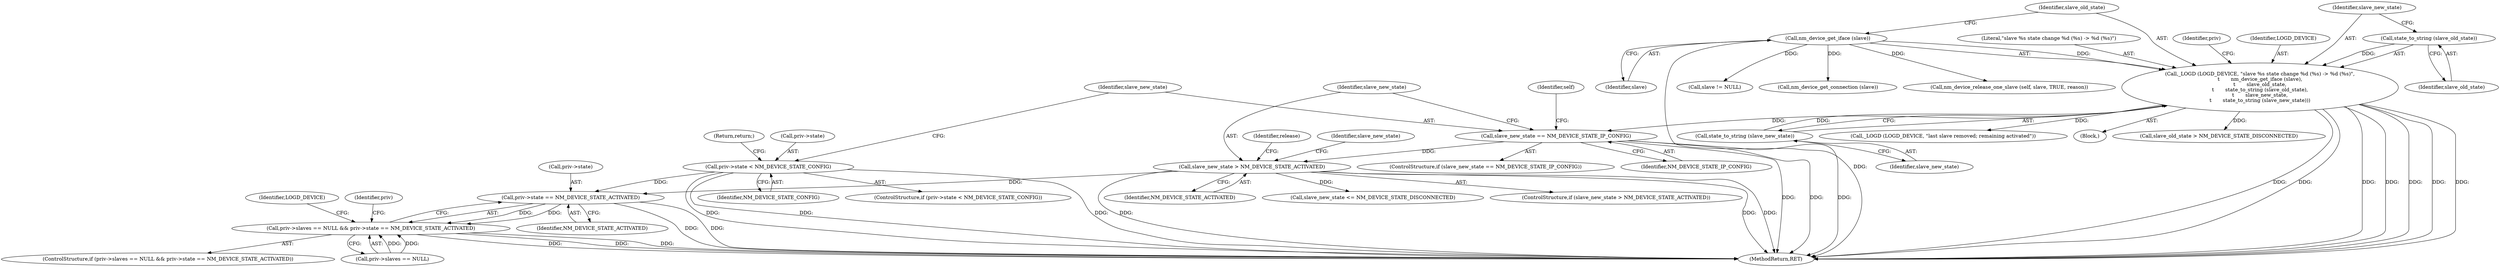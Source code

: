 digraph "0_NetworkManager_d5fc88e573fa58b93034b04d35a2454f5d28cad9@pointer" {
"1002060" [label="(Call,priv->state == NM_DEVICE_STATE_ACTIVATED)"];
"1002009" [label="(Call,priv->state < NM_DEVICE_STATE_CONFIG)"];
"1002026" [label="(Call,slave_new_state > NM_DEVICE_STATE_ACTIVATED)"];
"1002016" [label="(Call,slave_new_state == NM_DEVICE_STATE_IP_CONFIG)"];
"1001997" [label="(Call,_LOGD (LOGD_DEVICE, \"slave %s state change %d (%s) -> %d (%s)\",\n\t       nm_device_get_iface (slave),\n\t       slave_old_state,\n\t       state_to_string (slave_old_state),\n\t       slave_new_state,\n\t       state_to_string (slave_new_state)))"];
"1002000" [label="(Call,nm_device_get_iface (slave))"];
"1002003" [label="(Call,state_to_string (slave_old_state))"];
"1002006" [label="(Call,state_to_string (slave_new_state))"];
"1002054" [label="(Call,priv->slaves == NULL && priv->state == NM_DEVICE_STATE_ACTIVATED)"];
"1002027" [label="(Identifier,slave_new_state)"];
"1002005" [label="(Identifier,slave_new_state)"];
"1001997" [label="(Call,_LOGD (LOGD_DEVICE, \"slave %s state change %d (%s) -> %d (%s)\",\n\t       nm_device_get_iface (slave),\n\t       slave_old_state,\n\t       state_to_string (slave_old_state),\n\t       slave_new_state,\n\t       state_to_string (slave_new_state)))"];
"1002030" [label="(Identifier,release)"];
"1002016" [label="(Call,slave_new_state == NM_DEVICE_STATE_IP_CONFIG)"];
"1002028" [label="(Identifier,NM_DEVICE_STATE_ACTIVATED)"];
"1002053" [label="(ControlStructure,if (priv->slaves == NULL && priv->state == NM_DEVICE_STATE_ACTIVATED))"];
"1002007" [label="(Identifier,slave_new_state)"];
"1002006" [label="(Call,state_to_string (slave_new_state))"];
"1002004" [label="(Identifier,slave_old_state)"];
"1002081" [label="(Call,slave != NULL)"];
"1002014" [label="(Return,return;)"];
"1001999" [label="(Literal,\"slave %s state change %d (%s) -> %d (%s)\")"];
"1002010" [label="(Call,priv->state)"];
"1002035" [label="(Call,slave_new_state <= NM_DEVICE_STATE_DISCONNECTED)"];
"1002061" [label="(Call,priv->state)"];
"1002065" [label="(Call,_LOGD (LOGD_DEVICE, \"last slave removed; remaining activated\"))"];
"1002036" [label="(Identifier,slave_new_state)"];
"1002066" [label="(Identifier,LOGD_DEVICE)"];
"1002022" [label="(Call,nm_device_get_connection (slave))"];
"1002071" [label="(Identifier,priv)"];
"1002064" [label="(Identifier,NM_DEVICE_STATE_ACTIVATED)"];
"1002020" [label="(Identifier,self)"];
"1002055" [label="(Call,priv->slaves == NULL)"];
"1002015" [label="(ControlStructure,if (slave_new_state == NM_DEVICE_STATE_IP_CONFIG))"];
"1002026" [label="(Call,slave_new_state > NM_DEVICE_STATE_ACTIVATED)"];
"1002002" [label="(Identifier,slave_old_state)"];
"1002048" [label="(Call,nm_device_release_one_slave (self, slave, TRUE, reason))"];
"1001987" [label="(Block,)"];
"1002008" [label="(ControlStructure,if (priv->state < NM_DEVICE_STATE_CONFIG))"];
"1002054" [label="(Call,priv->slaves == NULL && priv->state == NM_DEVICE_STATE_ACTIVATED)"];
"1002060" [label="(Call,priv->state == NM_DEVICE_STATE_ACTIVATED)"];
"1002038" [label="(Call,slave_old_state > NM_DEVICE_STATE_DISCONNECTED)"];
"1002017" [label="(Identifier,slave_new_state)"];
"1002013" [label="(Identifier,NM_DEVICE_STATE_CONFIG)"];
"1002018" [label="(Identifier,NM_DEVICE_STATE_IP_CONFIG)"];
"1002000" [label="(Call,nm_device_get_iface (slave))"];
"1002011" [label="(Identifier,priv)"];
"1002003" [label="(Call,state_to_string (slave_old_state))"];
"1007368" [label="(MethodReturn,RET)"];
"1001998" [label="(Identifier,LOGD_DEVICE)"];
"1002025" [label="(ControlStructure,if (slave_new_state > NM_DEVICE_STATE_ACTIVATED))"];
"1002001" [label="(Identifier,slave)"];
"1002009" [label="(Call,priv->state < NM_DEVICE_STATE_CONFIG)"];
"1002060" -> "1002054"  [label="AST: "];
"1002060" -> "1002064"  [label="CFG: "];
"1002061" -> "1002060"  [label="AST: "];
"1002064" -> "1002060"  [label="AST: "];
"1002054" -> "1002060"  [label="CFG: "];
"1002060" -> "1007368"  [label="DDG: "];
"1002060" -> "1007368"  [label="DDG: "];
"1002060" -> "1002054"  [label="DDG: "];
"1002060" -> "1002054"  [label="DDG: "];
"1002009" -> "1002060"  [label="DDG: "];
"1002026" -> "1002060"  [label="DDG: "];
"1002009" -> "1002008"  [label="AST: "];
"1002009" -> "1002013"  [label="CFG: "];
"1002010" -> "1002009"  [label="AST: "];
"1002013" -> "1002009"  [label="AST: "];
"1002014" -> "1002009"  [label="CFG: "];
"1002017" -> "1002009"  [label="CFG: "];
"1002009" -> "1007368"  [label="DDG: "];
"1002009" -> "1007368"  [label="DDG: "];
"1002009" -> "1007368"  [label="DDG: "];
"1002026" -> "1002025"  [label="AST: "];
"1002026" -> "1002028"  [label="CFG: "];
"1002027" -> "1002026"  [label="AST: "];
"1002028" -> "1002026"  [label="AST: "];
"1002030" -> "1002026"  [label="CFG: "];
"1002036" -> "1002026"  [label="CFG: "];
"1002026" -> "1007368"  [label="DDG: "];
"1002026" -> "1007368"  [label="DDG: "];
"1002026" -> "1007368"  [label="DDG: "];
"1002016" -> "1002026"  [label="DDG: "];
"1002026" -> "1002035"  [label="DDG: "];
"1002016" -> "1002015"  [label="AST: "];
"1002016" -> "1002018"  [label="CFG: "];
"1002017" -> "1002016"  [label="AST: "];
"1002018" -> "1002016"  [label="AST: "];
"1002020" -> "1002016"  [label="CFG: "];
"1002027" -> "1002016"  [label="CFG: "];
"1002016" -> "1007368"  [label="DDG: "];
"1002016" -> "1007368"  [label="DDG: "];
"1002016" -> "1007368"  [label="DDG: "];
"1001997" -> "1002016"  [label="DDG: "];
"1001997" -> "1001987"  [label="AST: "];
"1001997" -> "1002006"  [label="CFG: "];
"1001998" -> "1001997"  [label="AST: "];
"1001999" -> "1001997"  [label="AST: "];
"1002000" -> "1001997"  [label="AST: "];
"1002002" -> "1001997"  [label="AST: "];
"1002003" -> "1001997"  [label="AST: "];
"1002005" -> "1001997"  [label="AST: "];
"1002006" -> "1001997"  [label="AST: "];
"1002011" -> "1001997"  [label="CFG: "];
"1001997" -> "1007368"  [label="DDG: "];
"1001997" -> "1007368"  [label="DDG: "];
"1001997" -> "1007368"  [label="DDG: "];
"1001997" -> "1007368"  [label="DDG: "];
"1001997" -> "1007368"  [label="DDG: "];
"1001997" -> "1007368"  [label="DDG: "];
"1001997" -> "1007368"  [label="DDG: "];
"1002000" -> "1001997"  [label="DDG: "];
"1002003" -> "1001997"  [label="DDG: "];
"1002006" -> "1001997"  [label="DDG: "];
"1001997" -> "1002038"  [label="DDG: "];
"1001997" -> "1002065"  [label="DDG: "];
"1002000" -> "1002001"  [label="CFG: "];
"1002001" -> "1002000"  [label="AST: "];
"1002002" -> "1002000"  [label="CFG: "];
"1002000" -> "1007368"  [label="DDG: "];
"1002000" -> "1002022"  [label="DDG: "];
"1002000" -> "1002048"  [label="DDG: "];
"1002000" -> "1002081"  [label="DDG: "];
"1002003" -> "1002004"  [label="CFG: "];
"1002004" -> "1002003"  [label="AST: "];
"1002005" -> "1002003"  [label="CFG: "];
"1002006" -> "1002007"  [label="CFG: "];
"1002007" -> "1002006"  [label="AST: "];
"1002054" -> "1002053"  [label="AST: "];
"1002054" -> "1002055"  [label="CFG: "];
"1002055" -> "1002054"  [label="AST: "];
"1002066" -> "1002054"  [label="CFG: "];
"1002071" -> "1002054"  [label="CFG: "];
"1002054" -> "1007368"  [label="DDG: "];
"1002054" -> "1007368"  [label="DDG: "];
"1002054" -> "1007368"  [label="DDG: "];
"1002055" -> "1002054"  [label="DDG: "];
"1002055" -> "1002054"  [label="DDG: "];
}
